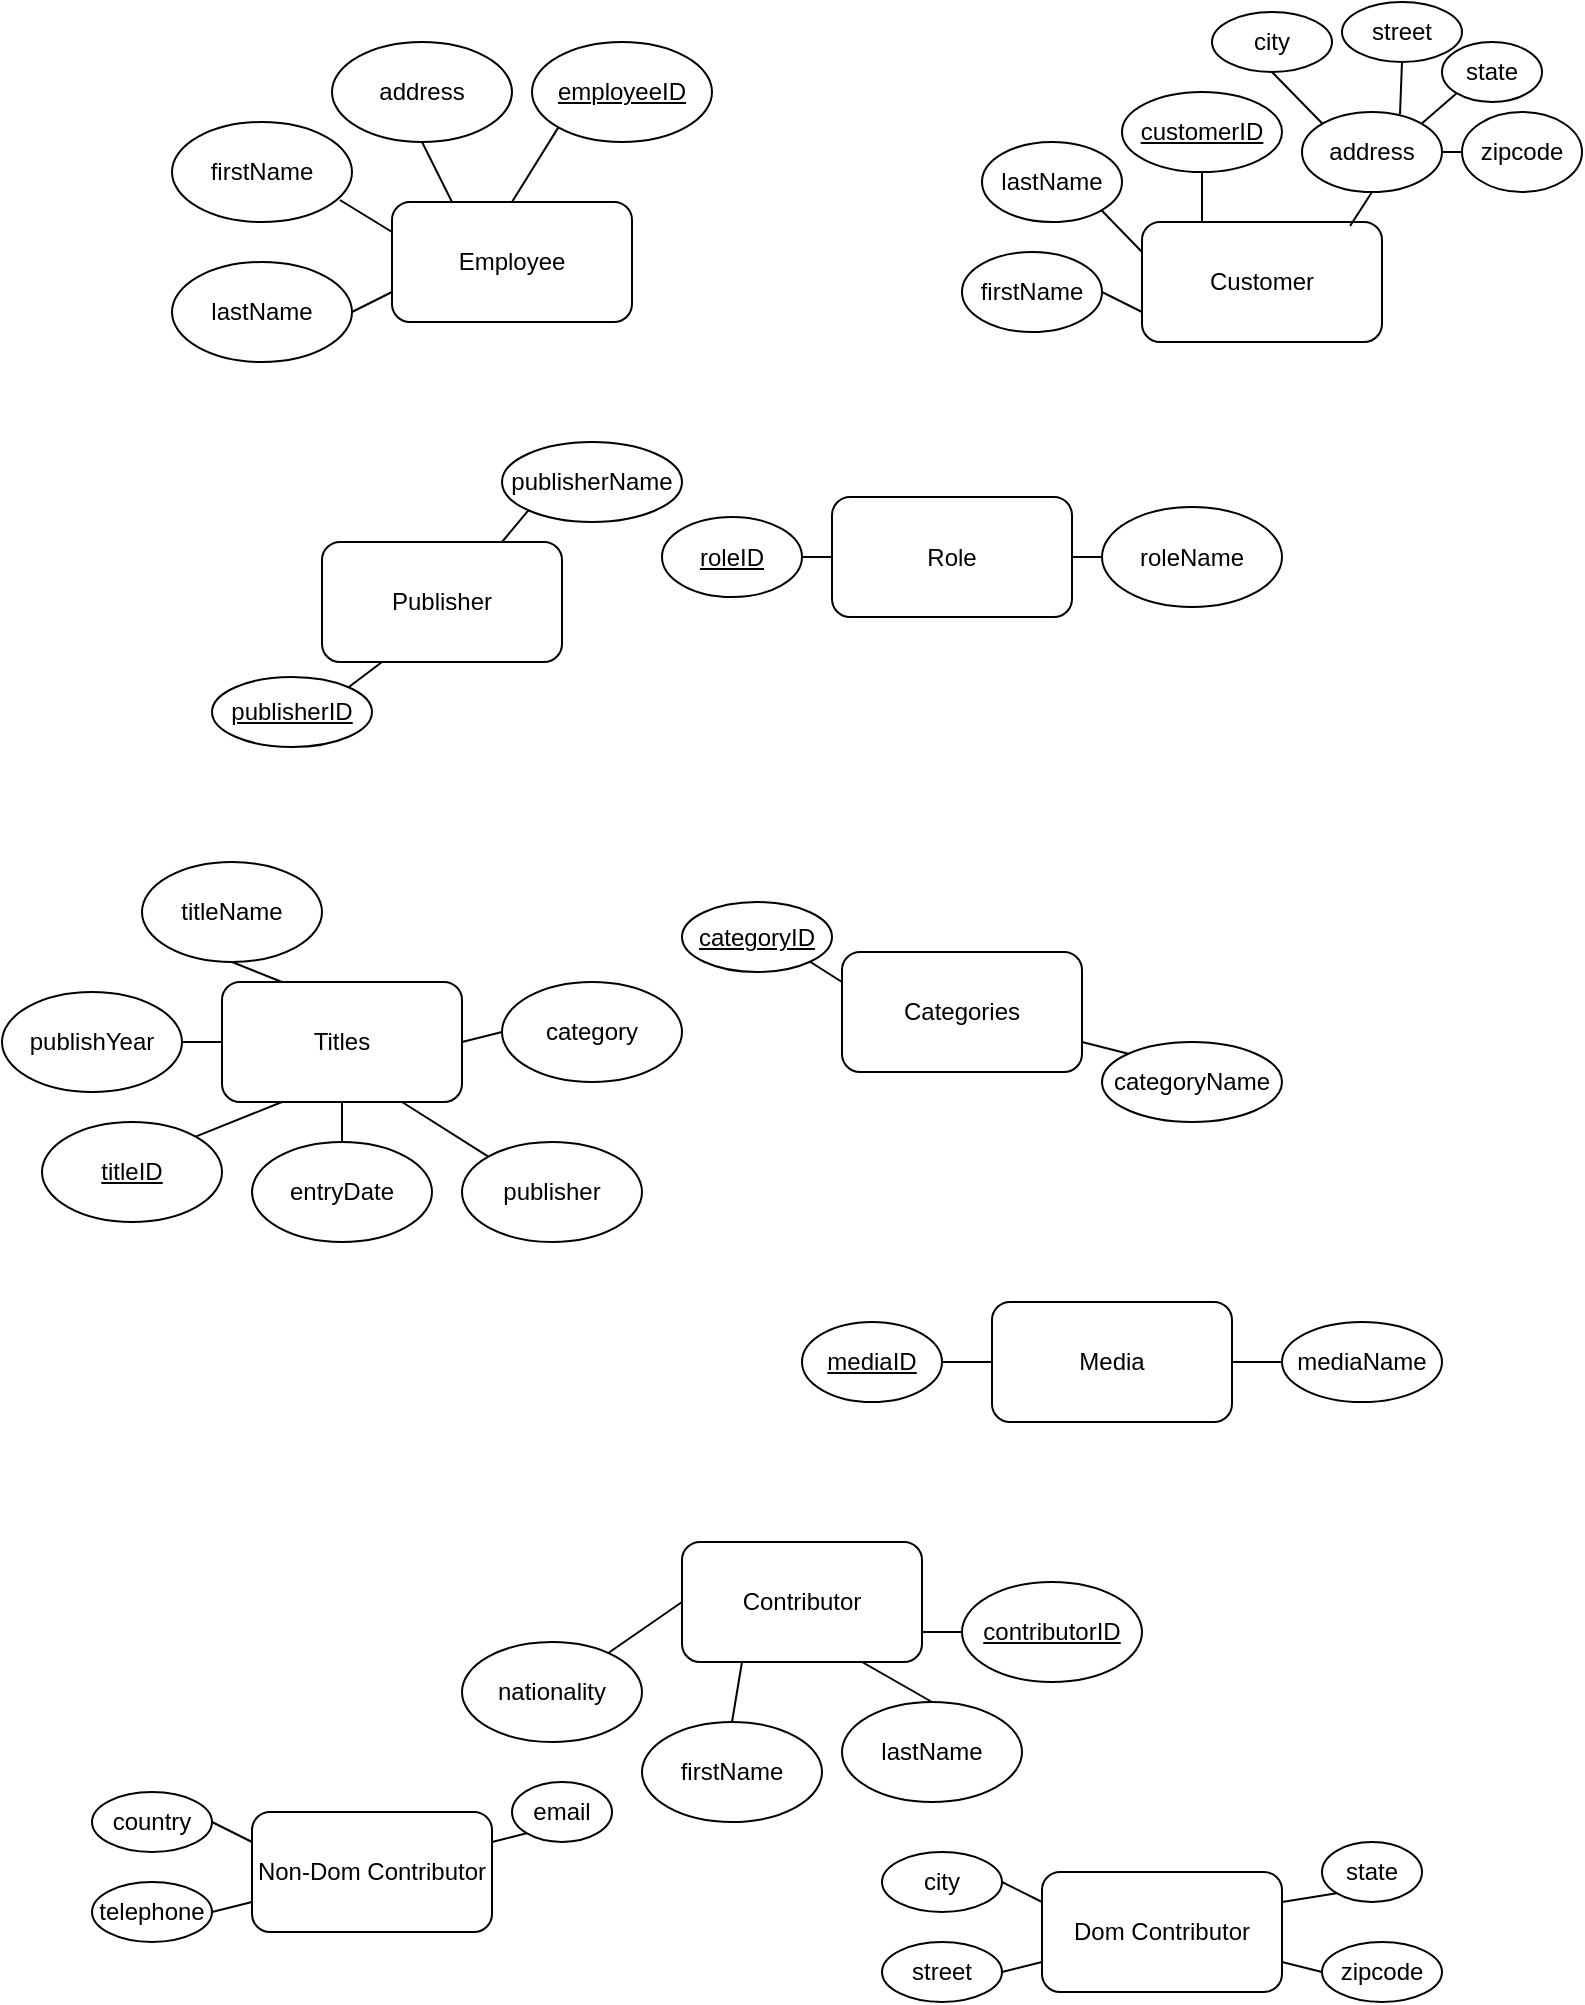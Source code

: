 <mxfile version="13.8.7" type="github">
  <diagram id="oKwaInCrn6BjiO55tSV1" name="Page-1">
    <mxGraphModel dx="1026" dy="691" grid="1" gridSize="10" guides="1" tooltips="1" connect="1" arrows="1" fold="1" page="1" pageScale="1" pageWidth="850" pageHeight="1100" math="0" shadow="0">
      <root>
        <mxCell id="0" />
        <mxCell id="1" parent="0" />
        <mxCell id="sUqxi3b8Aqugcw71bEUu-1" value="Employee" style="rounded=1;whiteSpace=wrap;html=1;" parent="1" vertex="1">
          <mxGeometry x="215" y="160" width="120" height="60" as="geometry" />
        </mxCell>
        <mxCell id="sUqxi3b8Aqugcw71bEUu-2" value="&lt;u&gt;employeeID&lt;/u&gt;" style="ellipse;whiteSpace=wrap;html=1;" parent="1" vertex="1">
          <mxGeometry x="285" y="80" width="90" height="50" as="geometry" />
        </mxCell>
        <mxCell id="sUqxi3b8Aqugcw71bEUu-3" value="firstName" style="ellipse;whiteSpace=wrap;html=1;" parent="1" vertex="1">
          <mxGeometry x="105" y="120" width="90" height="50" as="geometry" />
        </mxCell>
        <mxCell id="sUqxi3b8Aqugcw71bEUu-4" value="&lt;div&gt;lastName&lt;/div&gt;" style="ellipse;whiteSpace=wrap;html=1;" parent="1" vertex="1">
          <mxGeometry x="105" y="190" width="90" height="50" as="geometry" />
        </mxCell>
        <mxCell id="sUqxi3b8Aqugcw71bEUu-5" value="address" style="ellipse;whiteSpace=wrap;html=1;" parent="1" vertex="1">
          <mxGeometry x="185" y="80" width="90" height="50" as="geometry" />
        </mxCell>
        <mxCell id="sUqxi3b8Aqugcw71bEUu-7" value="Customer" style="rounded=1;whiteSpace=wrap;html=1;" parent="1" vertex="1">
          <mxGeometry x="590" y="170" width="120" height="60" as="geometry" />
        </mxCell>
        <mxCell id="sUqxi3b8Aqugcw71bEUu-8" value="&lt;u&gt;customerID&lt;/u&gt;" style="ellipse;whiteSpace=wrap;html=1;" parent="1" vertex="1">
          <mxGeometry x="580" y="105" width="80" height="40" as="geometry" />
        </mxCell>
        <mxCell id="sUqxi3b8Aqugcw71bEUu-9" value="firstName" style="ellipse;whiteSpace=wrap;html=1;" parent="1" vertex="1">
          <mxGeometry x="500" y="185" width="70" height="40" as="geometry" />
        </mxCell>
        <mxCell id="sUqxi3b8Aqugcw71bEUu-10" value="&lt;div&gt;lastName&lt;/div&gt;" style="ellipse;whiteSpace=wrap;html=1;" parent="1" vertex="1">
          <mxGeometry x="510" y="130" width="70" height="40" as="geometry" />
        </mxCell>
        <mxCell id="sUqxi3b8Aqugcw71bEUu-11" value="address" style="ellipse;whiteSpace=wrap;html=1;" parent="1" vertex="1">
          <mxGeometry x="670" y="115" width="70" height="40" as="geometry" />
        </mxCell>
        <mxCell id="sUqxi3b8Aqugcw71bEUu-12" value="city" style="ellipse;whiteSpace=wrap;html=1;" parent="1" vertex="1">
          <mxGeometry x="625" y="65" width="60" height="30" as="geometry" />
        </mxCell>
        <mxCell id="sUqxi3b8Aqugcw71bEUu-13" value="&lt;div&gt;state&lt;/div&gt;" style="ellipse;whiteSpace=wrap;html=1;" parent="1" vertex="1">
          <mxGeometry x="740" y="80" width="50" height="30" as="geometry" />
        </mxCell>
        <mxCell id="sUqxi3b8Aqugcw71bEUu-14" value="zipcode" style="ellipse;whiteSpace=wrap;html=1;" parent="1" vertex="1">
          <mxGeometry x="750" y="115" width="60" height="40" as="geometry" />
        </mxCell>
        <mxCell id="sUqxi3b8Aqugcw71bEUu-15" value="street" style="ellipse;whiteSpace=wrap;html=1;" parent="1" vertex="1">
          <mxGeometry x="690" y="60" width="60" height="30" as="geometry" />
        </mxCell>
        <mxCell id="sUqxi3b8Aqugcw71bEUu-16" value="" style="endArrow=none;html=1;entryX=0;entryY=0.75;entryDx=0;entryDy=0;exitX=1;exitY=0.5;exitDx=0;exitDy=0;" parent="1" source="sUqxi3b8Aqugcw71bEUu-4" target="sUqxi3b8Aqugcw71bEUu-1" edge="1">
          <mxGeometry width="50" height="50" relative="1" as="geometry">
            <mxPoint x="315" y="370" as="sourcePoint" />
            <mxPoint x="365" y="320" as="targetPoint" />
          </mxGeometry>
        </mxCell>
        <mxCell id="sUqxi3b8Aqugcw71bEUu-17" value="" style="endArrow=none;html=1;entryX=0;entryY=0.25;entryDx=0;entryDy=0;exitX=0.933;exitY=0.78;exitDx=0;exitDy=0;exitPerimeter=0;" parent="1" source="sUqxi3b8Aqugcw71bEUu-3" target="sUqxi3b8Aqugcw71bEUu-1" edge="1">
          <mxGeometry width="50" height="50" relative="1" as="geometry">
            <mxPoint x="315" y="370" as="sourcePoint" />
            <mxPoint x="365" y="320" as="targetPoint" />
          </mxGeometry>
        </mxCell>
        <mxCell id="sUqxi3b8Aqugcw71bEUu-18" value="" style="endArrow=none;html=1;entryX=0.5;entryY=1;entryDx=0;entryDy=0;exitX=0.25;exitY=0;exitDx=0;exitDy=0;" parent="1" source="sUqxi3b8Aqugcw71bEUu-1" target="sUqxi3b8Aqugcw71bEUu-5" edge="1">
          <mxGeometry width="50" height="50" relative="1" as="geometry">
            <mxPoint x="315" y="370" as="sourcePoint" />
            <mxPoint x="365" y="320" as="targetPoint" />
          </mxGeometry>
        </mxCell>
        <mxCell id="sUqxi3b8Aqugcw71bEUu-19" value="" style="endArrow=none;html=1;entryX=0;entryY=1;entryDx=0;entryDy=0;exitX=0.5;exitY=0;exitDx=0;exitDy=0;" parent="1" source="sUqxi3b8Aqugcw71bEUu-1" target="sUqxi3b8Aqugcw71bEUu-2" edge="1">
          <mxGeometry width="50" height="50" relative="1" as="geometry">
            <mxPoint x="315" y="370" as="sourcePoint" />
            <mxPoint x="365" y="320" as="targetPoint" />
          </mxGeometry>
        </mxCell>
        <mxCell id="sUqxi3b8Aqugcw71bEUu-20" value="" style="endArrow=none;html=1;entryX=0;entryY=0;entryDx=0;entryDy=0;exitX=0.5;exitY=1;exitDx=0;exitDy=0;" parent="1" source="sUqxi3b8Aqugcw71bEUu-12" target="sUqxi3b8Aqugcw71bEUu-11" edge="1">
          <mxGeometry width="50" height="50" relative="1" as="geometry">
            <mxPoint x="640" y="190" as="sourcePoint" />
            <mxPoint x="690" y="140" as="targetPoint" />
          </mxGeometry>
        </mxCell>
        <mxCell id="sUqxi3b8Aqugcw71bEUu-21" value="" style="endArrow=none;html=1;entryX=0.5;entryY=1;entryDx=0;entryDy=0;exitX=0.7;exitY=0.025;exitDx=0;exitDy=0;exitPerimeter=0;" parent="1" source="sUqxi3b8Aqugcw71bEUu-11" target="sUqxi3b8Aqugcw71bEUu-15" edge="1">
          <mxGeometry width="50" height="50" relative="1" as="geometry">
            <mxPoint x="640" y="190" as="sourcePoint" />
            <mxPoint x="690" y="140" as="targetPoint" />
          </mxGeometry>
        </mxCell>
        <mxCell id="sUqxi3b8Aqugcw71bEUu-22" value="" style="endArrow=none;html=1;entryX=0;entryY=1;entryDx=0;entryDy=0;exitX=1;exitY=0;exitDx=0;exitDy=0;" parent="1" source="sUqxi3b8Aqugcw71bEUu-11" target="sUqxi3b8Aqugcw71bEUu-13" edge="1">
          <mxGeometry width="50" height="50" relative="1" as="geometry">
            <mxPoint x="640" y="190" as="sourcePoint" />
            <mxPoint x="690" y="140" as="targetPoint" />
          </mxGeometry>
        </mxCell>
        <mxCell id="sUqxi3b8Aqugcw71bEUu-23" value="" style="endArrow=none;html=1;entryX=0;entryY=0.5;entryDx=0;entryDy=0;exitX=1;exitY=0.5;exitDx=0;exitDy=0;" parent="1" source="sUqxi3b8Aqugcw71bEUu-11" target="sUqxi3b8Aqugcw71bEUu-14" edge="1">
          <mxGeometry width="50" height="50" relative="1" as="geometry">
            <mxPoint x="640" y="190" as="sourcePoint" />
            <mxPoint x="690" y="140" as="targetPoint" />
          </mxGeometry>
        </mxCell>
        <mxCell id="sUqxi3b8Aqugcw71bEUu-24" value="" style="endArrow=none;html=1;entryX=0.25;entryY=0;entryDx=0;entryDy=0;exitX=0.5;exitY=1;exitDx=0;exitDy=0;" parent="1" source="sUqxi3b8Aqugcw71bEUu-8" target="sUqxi3b8Aqugcw71bEUu-7" edge="1">
          <mxGeometry width="50" height="50" relative="1" as="geometry">
            <mxPoint x="610" as="sourcePoint" />
            <mxPoint x="660" y="-50" as="targetPoint" />
          </mxGeometry>
        </mxCell>
        <mxCell id="sUqxi3b8Aqugcw71bEUu-25" value="" style="endArrow=none;html=1;exitX=1;exitY=1;exitDx=0;exitDy=0;entryX=0;entryY=0.25;entryDx=0;entryDy=0;" parent="1" source="sUqxi3b8Aqugcw71bEUu-10" target="sUqxi3b8Aqugcw71bEUu-7" edge="1">
          <mxGeometry width="50" height="50" relative="1" as="geometry">
            <mxPoint x="610" as="sourcePoint" />
            <mxPoint x="660" y="-50" as="targetPoint" />
          </mxGeometry>
        </mxCell>
        <mxCell id="sUqxi3b8Aqugcw71bEUu-26" value="" style="endArrow=none;html=1;entryX=1;entryY=0.5;entryDx=0;entryDy=0;exitX=0;exitY=0.75;exitDx=0;exitDy=0;" parent="1" source="sUqxi3b8Aqugcw71bEUu-7" target="sUqxi3b8Aqugcw71bEUu-9" edge="1">
          <mxGeometry width="50" height="50" relative="1" as="geometry">
            <mxPoint x="610" as="sourcePoint" />
            <mxPoint x="660" y="-50" as="targetPoint" />
          </mxGeometry>
        </mxCell>
        <mxCell id="sUqxi3b8Aqugcw71bEUu-27" value="" style="endArrow=none;html=1;entryX=0.867;entryY=0.033;entryDx=0;entryDy=0;exitX=0.5;exitY=1;exitDx=0;exitDy=0;entryPerimeter=0;" parent="1" source="sUqxi3b8Aqugcw71bEUu-11" target="sUqxi3b8Aqugcw71bEUu-7" edge="1">
          <mxGeometry width="50" height="50" relative="1" as="geometry">
            <mxPoint x="610" as="sourcePoint" />
            <mxPoint x="660" y="-50" as="targetPoint" />
          </mxGeometry>
        </mxCell>
        <mxCell id="sUqxi3b8Aqugcw71bEUu-29" value="Media" style="rounded=1;whiteSpace=wrap;html=1;" parent="1" vertex="1">
          <mxGeometry x="515" y="710" width="120" height="60" as="geometry" />
        </mxCell>
        <mxCell id="sUqxi3b8Aqugcw71bEUu-31" value="&lt;u&gt;mediaID&lt;/u&gt;" style="ellipse;whiteSpace=wrap;html=1;" parent="1" vertex="1">
          <mxGeometry x="420" y="720" width="70" height="40" as="geometry" />
        </mxCell>
        <mxCell id="sUqxi3b8Aqugcw71bEUu-32" value="mediaName" style="ellipse;whiteSpace=wrap;html=1;" parent="1" vertex="1">
          <mxGeometry x="660" y="720" width="80" height="40" as="geometry" />
        </mxCell>
        <mxCell id="sUqxi3b8Aqugcw71bEUu-33" value="" style="endArrow=none;html=1;entryX=0;entryY=0.5;entryDx=0;entryDy=0;exitX=1;exitY=0.5;exitDx=0;exitDy=0;" parent="1" source="sUqxi3b8Aqugcw71bEUu-29" target="sUqxi3b8Aqugcw71bEUu-32" edge="1">
          <mxGeometry width="50" height="50" relative="1" as="geometry">
            <mxPoint x="685" y="770" as="sourcePoint" />
            <mxPoint x="735" y="720" as="targetPoint" />
          </mxGeometry>
        </mxCell>
        <mxCell id="sUqxi3b8Aqugcw71bEUu-34" value="" style="endArrow=none;html=1;entryX=1;entryY=0.5;entryDx=0;entryDy=0;exitX=0;exitY=0.5;exitDx=0;exitDy=0;" parent="1" source="sUqxi3b8Aqugcw71bEUu-29" target="sUqxi3b8Aqugcw71bEUu-31" edge="1">
          <mxGeometry width="50" height="50" relative="1" as="geometry">
            <mxPoint x="685" y="770" as="sourcePoint" />
            <mxPoint x="735" y="720" as="targetPoint" />
          </mxGeometry>
        </mxCell>
        <mxCell id="sUqxi3b8Aqugcw71bEUu-36" value="Titles" style="rounded=1;whiteSpace=wrap;html=1;" parent="1" vertex="1">
          <mxGeometry x="130" y="550" width="120" height="60" as="geometry" />
        </mxCell>
        <mxCell id="sUqxi3b8Aqugcw71bEUu-37" value="&lt;u&gt;titleID&lt;/u&gt;" style="ellipse;whiteSpace=wrap;html=1;" parent="1" vertex="1">
          <mxGeometry x="40" y="620" width="90" height="50" as="geometry" />
        </mxCell>
        <mxCell id="sUqxi3b8Aqugcw71bEUu-38" value="category" style="ellipse;whiteSpace=wrap;html=1;" parent="1" vertex="1">
          <mxGeometry x="270" y="550" width="90" height="50" as="geometry" />
        </mxCell>
        <mxCell id="sUqxi3b8Aqugcw71bEUu-40" value="publishYear" style="ellipse;whiteSpace=wrap;html=1;" parent="1" vertex="1">
          <mxGeometry x="20" y="555" width="90" height="50" as="geometry" />
        </mxCell>
        <mxCell id="sUqxi3b8Aqugcw71bEUu-41" value="titleName" style="ellipse;whiteSpace=wrap;html=1;" parent="1" vertex="1">
          <mxGeometry x="90" y="490" width="90" height="50" as="geometry" />
        </mxCell>
        <mxCell id="sUqxi3b8Aqugcw71bEUu-43" value="entryDate" style="ellipse;whiteSpace=wrap;html=1;" parent="1" vertex="1">
          <mxGeometry x="145" y="630" width="90" height="50" as="geometry" />
        </mxCell>
        <mxCell id="sUqxi3b8Aqugcw71bEUu-44" value="publisher" style="ellipse;whiteSpace=wrap;html=1;" parent="1" vertex="1">
          <mxGeometry x="250" y="630" width="90" height="50" as="geometry" />
        </mxCell>
        <mxCell id="sUqxi3b8Aqugcw71bEUu-45" value="" style="endArrow=none;html=1;entryX=1;entryY=0.5;entryDx=0;entryDy=0;exitX=0;exitY=0.5;exitDx=0;exitDy=0;" parent="1" source="sUqxi3b8Aqugcw71bEUu-38" target="sUqxi3b8Aqugcw71bEUu-36" edge="1">
          <mxGeometry width="50" height="50" relative="1" as="geometry">
            <mxPoint x="290" y="530" as="sourcePoint" />
            <mxPoint x="340" y="480" as="targetPoint" />
          </mxGeometry>
        </mxCell>
        <mxCell id="sUqxi3b8Aqugcw71bEUu-46" value="" style="endArrow=none;html=1;entryX=0.75;entryY=1;entryDx=0;entryDy=0;exitX=0;exitY=0;exitDx=0;exitDy=0;" parent="1" source="sUqxi3b8Aqugcw71bEUu-44" target="sUqxi3b8Aqugcw71bEUu-36" edge="1">
          <mxGeometry width="50" height="50" relative="1" as="geometry">
            <mxPoint x="290" y="530" as="sourcePoint" />
            <mxPoint x="340" y="480" as="targetPoint" />
          </mxGeometry>
        </mxCell>
        <mxCell id="sUqxi3b8Aqugcw71bEUu-47" value="" style="endArrow=none;html=1;entryX=0.5;entryY=0;entryDx=0;entryDy=0;exitX=0.5;exitY=1;exitDx=0;exitDy=0;" parent="1" source="sUqxi3b8Aqugcw71bEUu-36" target="sUqxi3b8Aqugcw71bEUu-43" edge="1">
          <mxGeometry width="50" height="50" relative="1" as="geometry">
            <mxPoint x="290" y="530" as="sourcePoint" />
            <mxPoint x="340" y="480" as="targetPoint" />
          </mxGeometry>
        </mxCell>
        <mxCell id="sUqxi3b8Aqugcw71bEUu-48" value="" style="endArrow=none;html=1;entryX=1;entryY=0;entryDx=0;entryDy=0;exitX=0.25;exitY=1;exitDx=0;exitDy=0;" parent="1" source="sUqxi3b8Aqugcw71bEUu-36" target="sUqxi3b8Aqugcw71bEUu-37" edge="1">
          <mxGeometry width="50" height="50" relative="1" as="geometry">
            <mxPoint x="140" y="610" as="sourcePoint" />
            <mxPoint x="340" y="480" as="targetPoint" />
          </mxGeometry>
        </mxCell>
        <mxCell id="sUqxi3b8Aqugcw71bEUu-49" value="" style="endArrow=none;html=1;entryX=1;entryY=0.5;entryDx=0;entryDy=0;exitX=0;exitY=0.5;exitDx=0;exitDy=0;" parent="1" source="sUqxi3b8Aqugcw71bEUu-36" target="sUqxi3b8Aqugcw71bEUu-40" edge="1">
          <mxGeometry width="50" height="50" relative="1" as="geometry">
            <mxPoint x="290" y="530" as="sourcePoint" />
            <mxPoint x="340" y="480" as="targetPoint" />
          </mxGeometry>
        </mxCell>
        <mxCell id="sUqxi3b8Aqugcw71bEUu-50" value="" style="endArrow=none;html=1;entryX=0.5;entryY=1;entryDx=0;entryDy=0;exitX=0.25;exitY=0;exitDx=0;exitDy=0;" parent="1" source="sUqxi3b8Aqugcw71bEUu-36" target="sUqxi3b8Aqugcw71bEUu-41" edge="1">
          <mxGeometry width="50" height="50" relative="1" as="geometry">
            <mxPoint x="290" y="530" as="sourcePoint" />
            <mxPoint x="340" y="480" as="targetPoint" />
          </mxGeometry>
        </mxCell>
        <mxCell id="sUqxi3b8Aqugcw71bEUu-51" value="Contributor" style="rounded=1;whiteSpace=wrap;html=1;" parent="1" vertex="1">
          <mxGeometry x="360" y="830" width="120" height="60" as="geometry" />
        </mxCell>
        <mxCell id="sUqxi3b8Aqugcw71bEUu-52" value="&lt;u&gt;contributorID&lt;/u&gt;" style="ellipse;whiteSpace=wrap;html=1;" parent="1" vertex="1">
          <mxGeometry x="500" y="850" width="90" height="50" as="geometry" />
        </mxCell>
        <mxCell id="sUqxi3b8Aqugcw71bEUu-53" value="firstName" style="ellipse;whiteSpace=wrap;html=1;" parent="1" vertex="1">
          <mxGeometry x="340" y="920" width="90" height="50" as="geometry" />
        </mxCell>
        <mxCell id="sUqxi3b8Aqugcw71bEUu-54" value="&lt;div&gt;lastName&lt;/div&gt;" style="ellipse;whiteSpace=wrap;html=1;" parent="1" vertex="1">
          <mxGeometry x="440" y="910" width="90" height="50" as="geometry" />
        </mxCell>
        <mxCell id="sUqxi3b8Aqugcw71bEUu-55" value="nationality" style="ellipse;whiteSpace=wrap;html=1;" parent="1" vertex="1">
          <mxGeometry x="250" y="880" width="90" height="50" as="geometry" />
        </mxCell>
        <mxCell id="sUqxi3b8Aqugcw71bEUu-56" value="" style="endArrow=none;html=1;entryX=0;entryY=0.5;entryDx=0;entryDy=0;" parent="1" source="sUqxi3b8Aqugcw71bEUu-55" target="sUqxi3b8Aqugcw71bEUu-51" edge="1">
          <mxGeometry width="50" height="50" relative="1" as="geometry">
            <mxPoint x="270" y="650" as="sourcePoint" />
            <mxPoint x="320" y="600" as="targetPoint" />
          </mxGeometry>
        </mxCell>
        <mxCell id="sUqxi3b8Aqugcw71bEUu-57" value="" style="endArrow=none;html=1;entryX=0.5;entryY=0;entryDx=0;entryDy=0;exitX=0.25;exitY=1;exitDx=0;exitDy=0;" parent="1" source="sUqxi3b8Aqugcw71bEUu-51" target="sUqxi3b8Aqugcw71bEUu-53" edge="1">
          <mxGeometry width="50" height="50" relative="1" as="geometry">
            <mxPoint x="270" y="650" as="sourcePoint" />
            <mxPoint x="320" y="600" as="targetPoint" />
          </mxGeometry>
        </mxCell>
        <mxCell id="sUqxi3b8Aqugcw71bEUu-58" value="" style="endArrow=none;html=1;entryX=0.5;entryY=0;entryDx=0;entryDy=0;exitX=0.75;exitY=1;exitDx=0;exitDy=0;" parent="1" source="sUqxi3b8Aqugcw71bEUu-51" target="sUqxi3b8Aqugcw71bEUu-54" edge="1">
          <mxGeometry width="50" height="50" relative="1" as="geometry">
            <mxPoint x="270" y="650" as="sourcePoint" />
            <mxPoint x="320" y="600" as="targetPoint" />
          </mxGeometry>
        </mxCell>
        <mxCell id="sUqxi3b8Aqugcw71bEUu-59" value="" style="endArrow=none;html=1;entryX=0;entryY=0.5;entryDx=0;entryDy=0;exitX=1;exitY=0.75;exitDx=0;exitDy=0;" parent="1" source="sUqxi3b8Aqugcw71bEUu-51" target="sUqxi3b8Aqugcw71bEUu-52" edge="1">
          <mxGeometry width="50" height="50" relative="1" as="geometry">
            <mxPoint x="270" y="650" as="sourcePoint" />
            <mxPoint x="320" y="600" as="targetPoint" />
          </mxGeometry>
        </mxCell>
        <mxCell id="sUqxi3b8Aqugcw71bEUu-63" value="Role" style="rounded=1;whiteSpace=wrap;html=1;" parent="1" vertex="1">
          <mxGeometry x="435" y="307.5" width="120" height="60" as="geometry" />
        </mxCell>
        <mxCell id="sUqxi3b8Aqugcw71bEUu-64" value="&lt;u&gt;roleID&lt;/u&gt;" style="ellipse;whiteSpace=wrap;html=1;" parent="1" vertex="1">
          <mxGeometry x="350" y="317.5" width="70" height="40" as="geometry" />
        </mxCell>
        <mxCell id="sUqxi3b8Aqugcw71bEUu-65" value="&lt;div&gt;roleName&lt;/div&gt;" style="ellipse;whiteSpace=wrap;html=1;" parent="1" vertex="1">
          <mxGeometry x="570" y="312.5" width="90" height="50" as="geometry" />
        </mxCell>
        <mxCell id="sUqxi3b8Aqugcw71bEUu-66" value="" style="endArrow=none;html=1;exitX=1;exitY=0.5;exitDx=0;exitDy=0;entryX=0;entryY=0.5;entryDx=0;entryDy=0;" parent="1" source="sUqxi3b8Aqugcw71bEUu-64" target="sUqxi3b8Aqugcw71bEUu-63" edge="1">
          <mxGeometry width="50" height="50" relative="1" as="geometry">
            <mxPoint x="620" y="347.5" as="sourcePoint" />
            <mxPoint x="670" y="297.5" as="targetPoint" />
          </mxGeometry>
        </mxCell>
        <mxCell id="sUqxi3b8Aqugcw71bEUu-67" value="" style="endArrow=none;html=1;exitX=1;exitY=0.5;exitDx=0;exitDy=0;entryX=0;entryY=0.5;entryDx=0;entryDy=0;" parent="1" source="sUqxi3b8Aqugcw71bEUu-63" target="sUqxi3b8Aqugcw71bEUu-65" edge="1">
          <mxGeometry width="50" height="50" relative="1" as="geometry">
            <mxPoint x="620" y="347.5" as="sourcePoint" />
            <mxPoint x="670" y="297.5" as="targetPoint" />
          </mxGeometry>
        </mxCell>
        <mxCell id="sUqxi3b8Aqugcw71bEUu-68" value="Dom Contributor" style="rounded=1;whiteSpace=wrap;html=1;" parent="1" vertex="1">
          <mxGeometry x="540" y="995" width="120" height="60" as="geometry" />
        </mxCell>
        <mxCell id="sUqxi3b8Aqugcw71bEUu-69" value="street" style="ellipse;whiteSpace=wrap;html=1;" parent="1" vertex="1">
          <mxGeometry x="460" y="1030" width="60" height="30" as="geometry" />
        </mxCell>
        <mxCell id="sUqxi3b8Aqugcw71bEUu-70" value="city" style="ellipse;whiteSpace=wrap;html=1;" parent="1" vertex="1">
          <mxGeometry x="460" y="985" width="60" height="30" as="geometry" />
        </mxCell>
        <mxCell id="sUqxi3b8Aqugcw71bEUu-72" value="&lt;div&gt;state&lt;/div&gt;" style="ellipse;whiteSpace=wrap;html=1;" parent="1" vertex="1">
          <mxGeometry x="680" y="980" width="50" height="30" as="geometry" />
        </mxCell>
        <mxCell id="sUqxi3b8Aqugcw71bEUu-73" value="zipcode" style="ellipse;whiteSpace=wrap;html=1;" parent="1" vertex="1">
          <mxGeometry x="680" y="1030" width="60" height="30" as="geometry" />
        </mxCell>
        <mxCell id="sUqxi3b8Aqugcw71bEUu-74" value="" style="endArrow=none;html=1;entryX=1;entryY=0.75;entryDx=0;entryDy=0;exitX=0;exitY=0.5;exitDx=0;exitDy=0;" parent="1" source="sUqxi3b8Aqugcw71bEUu-73" target="sUqxi3b8Aqugcw71bEUu-68" edge="1">
          <mxGeometry width="50" height="50" relative="1" as="geometry">
            <mxPoint x="920" y="980" as="sourcePoint" />
            <mxPoint x="970" y="930" as="targetPoint" />
          </mxGeometry>
        </mxCell>
        <mxCell id="sUqxi3b8Aqugcw71bEUu-75" value="" style="endArrow=none;html=1;entryX=1;entryY=0.25;entryDx=0;entryDy=0;exitX=0;exitY=1;exitDx=0;exitDy=0;" parent="1" source="sUqxi3b8Aqugcw71bEUu-72" target="sUqxi3b8Aqugcw71bEUu-68" edge="1">
          <mxGeometry width="50" height="50" relative="1" as="geometry">
            <mxPoint x="920" y="980" as="sourcePoint" />
            <mxPoint x="970" y="930" as="targetPoint" />
          </mxGeometry>
        </mxCell>
        <mxCell id="sUqxi3b8Aqugcw71bEUu-76" value="" style="endArrow=none;html=1;entryX=1;entryY=0.5;entryDx=0;entryDy=0;exitX=0;exitY=0.75;exitDx=0;exitDy=0;" parent="1" source="sUqxi3b8Aqugcw71bEUu-68" target="sUqxi3b8Aqugcw71bEUu-69" edge="1">
          <mxGeometry width="50" height="50" relative="1" as="geometry">
            <mxPoint x="920" y="980" as="sourcePoint" />
            <mxPoint x="970" y="930" as="targetPoint" />
          </mxGeometry>
        </mxCell>
        <mxCell id="sUqxi3b8Aqugcw71bEUu-77" value="" style="endArrow=none;html=1;exitX=1;exitY=0.5;exitDx=0;exitDy=0;entryX=0;entryY=0.25;entryDx=0;entryDy=0;" parent="1" source="sUqxi3b8Aqugcw71bEUu-70" target="sUqxi3b8Aqugcw71bEUu-68" edge="1">
          <mxGeometry width="50" height="50" relative="1" as="geometry">
            <mxPoint x="920" y="980" as="sourcePoint" />
            <mxPoint x="970" y="930" as="targetPoint" />
          </mxGeometry>
        </mxCell>
        <mxCell id="sUqxi3b8Aqugcw71bEUu-78" value="Categories" style="rounded=1;whiteSpace=wrap;html=1;" parent="1" vertex="1">
          <mxGeometry x="440" y="535" width="120" height="60" as="geometry" />
        </mxCell>
        <mxCell id="sUqxi3b8Aqugcw71bEUu-79" value="Publisher" style="rounded=1;whiteSpace=wrap;html=1;" parent="1" vertex="1">
          <mxGeometry x="180" y="330" width="120" height="60" as="geometry" />
        </mxCell>
        <mxCell id="sUqxi3b8Aqugcw71bEUu-80" value="publisherName" style="ellipse;whiteSpace=wrap;html=1;" parent="1" vertex="1">
          <mxGeometry x="270" y="280" width="90" height="40" as="geometry" />
        </mxCell>
        <mxCell id="sUqxi3b8Aqugcw71bEUu-81" value="&lt;u&gt;publisherID&lt;/u&gt;" style="ellipse;whiteSpace=wrap;html=1;" parent="1" vertex="1">
          <mxGeometry x="125" y="397.5" width="80" height="35" as="geometry" />
        </mxCell>
        <mxCell id="sUqxi3b8Aqugcw71bEUu-82" value="" style="endArrow=none;html=1;exitX=0.75;exitY=0;exitDx=0;exitDy=0;entryX=0;entryY=1;entryDx=0;entryDy=0;" parent="1" source="sUqxi3b8Aqugcw71bEUu-79" target="sUqxi3b8Aqugcw71bEUu-80" edge="1">
          <mxGeometry width="50" height="50" relative="1" as="geometry">
            <mxPoint x="635" y="440" as="sourcePoint" />
            <mxPoint x="685" y="390" as="targetPoint" />
          </mxGeometry>
        </mxCell>
        <mxCell id="sUqxi3b8Aqugcw71bEUu-83" value="" style="endArrow=none;html=1;exitX=1;exitY=0;exitDx=0;exitDy=0;entryX=0.25;entryY=1;entryDx=0;entryDy=0;" parent="1" source="sUqxi3b8Aqugcw71bEUu-81" target="sUqxi3b8Aqugcw71bEUu-79" edge="1">
          <mxGeometry width="50" height="50" relative="1" as="geometry">
            <mxPoint x="635" y="440" as="sourcePoint" />
            <mxPoint x="685" y="390" as="targetPoint" />
          </mxGeometry>
        </mxCell>
        <mxCell id="sUqxi3b8Aqugcw71bEUu-84" value="&lt;u&gt;categoryID&lt;/u&gt;" style="ellipse;whiteSpace=wrap;html=1;" parent="1" vertex="1">
          <mxGeometry x="360" y="510" width="75" height="35" as="geometry" />
        </mxCell>
        <mxCell id="sUqxi3b8Aqugcw71bEUu-85" value="categoryName" style="ellipse;whiteSpace=wrap;html=1;" parent="1" vertex="1">
          <mxGeometry x="570" y="580" width="90" height="40" as="geometry" />
        </mxCell>
        <mxCell id="sUqxi3b8Aqugcw71bEUu-86" value="" style="endArrow=none;html=1;entryX=0;entryY=0;entryDx=0;entryDy=0;exitX=1;exitY=0.75;exitDx=0;exitDy=0;" parent="1" source="sUqxi3b8Aqugcw71bEUu-78" target="sUqxi3b8Aqugcw71bEUu-85" edge="1">
          <mxGeometry width="50" height="50" relative="1" as="geometry">
            <mxPoint x="500" y="520" as="sourcePoint" />
            <mxPoint x="550" y="470" as="targetPoint" />
          </mxGeometry>
        </mxCell>
        <mxCell id="sUqxi3b8Aqugcw71bEUu-87" value="" style="endArrow=none;html=1;exitX=1;exitY=1;exitDx=0;exitDy=0;entryX=0;entryY=0.25;entryDx=0;entryDy=0;" parent="1" source="sUqxi3b8Aqugcw71bEUu-84" target="sUqxi3b8Aqugcw71bEUu-78" edge="1">
          <mxGeometry width="50" height="50" relative="1" as="geometry">
            <mxPoint x="389.612" y="579.998" as="sourcePoint" />
            <mxPoint x="405.39" y="590.22" as="targetPoint" />
          </mxGeometry>
        </mxCell>
        <mxCell id="sUqxi3b8Aqugcw71bEUu-93" value="Non-Dom Contributor" style="rounded=1;whiteSpace=wrap;html=1;" parent="1" vertex="1">
          <mxGeometry x="145" y="965" width="120" height="60" as="geometry" />
        </mxCell>
        <mxCell id="sUqxi3b8Aqugcw71bEUu-94" value="telephone" style="ellipse;whiteSpace=wrap;html=1;" parent="1" vertex="1">
          <mxGeometry x="65" y="1000" width="60" height="30" as="geometry" />
        </mxCell>
        <mxCell id="sUqxi3b8Aqugcw71bEUu-95" value="country" style="ellipse;whiteSpace=wrap;html=1;" parent="1" vertex="1">
          <mxGeometry x="65" y="955" width="60" height="30" as="geometry" />
        </mxCell>
        <mxCell id="sUqxi3b8Aqugcw71bEUu-96" value="email" style="ellipse;whiteSpace=wrap;html=1;" parent="1" vertex="1">
          <mxGeometry x="275" y="950" width="50" height="30" as="geometry" />
        </mxCell>
        <mxCell id="sUqxi3b8Aqugcw71bEUu-99" value="" style="endArrow=none;html=1;entryX=1;entryY=0.25;entryDx=0;entryDy=0;exitX=0;exitY=1;exitDx=0;exitDy=0;" parent="1" source="sUqxi3b8Aqugcw71bEUu-96" target="sUqxi3b8Aqugcw71bEUu-93" edge="1">
          <mxGeometry width="50" height="50" relative="1" as="geometry">
            <mxPoint x="525" y="950" as="sourcePoint" />
            <mxPoint x="575" y="900" as="targetPoint" />
          </mxGeometry>
        </mxCell>
        <mxCell id="sUqxi3b8Aqugcw71bEUu-100" value="" style="endArrow=none;html=1;entryX=1;entryY=0.5;entryDx=0;entryDy=0;exitX=0;exitY=0.75;exitDx=0;exitDy=0;" parent="1" source="sUqxi3b8Aqugcw71bEUu-93" target="sUqxi3b8Aqugcw71bEUu-94" edge="1">
          <mxGeometry width="50" height="50" relative="1" as="geometry">
            <mxPoint x="525" y="950" as="sourcePoint" />
            <mxPoint x="575" y="900" as="targetPoint" />
          </mxGeometry>
        </mxCell>
        <mxCell id="sUqxi3b8Aqugcw71bEUu-101" value="" style="endArrow=none;html=1;exitX=1;exitY=0.5;exitDx=0;exitDy=0;entryX=0;entryY=0.25;entryDx=0;entryDy=0;" parent="1" source="sUqxi3b8Aqugcw71bEUu-95" target="sUqxi3b8Aqugcw71bEUu-93" edge="1">
          <mxGeometry width="50" height="50" relative="1" as="geometry">
            <mxPoint x="525" y="950" as="sourcePoint" />
            <mxPoint x="575" y="900" as="targetPoint" />
          </mxGeometry>
        </mxCell>
      </root>
    </mxGraphModel>
  </diagram>
</mxfile>
